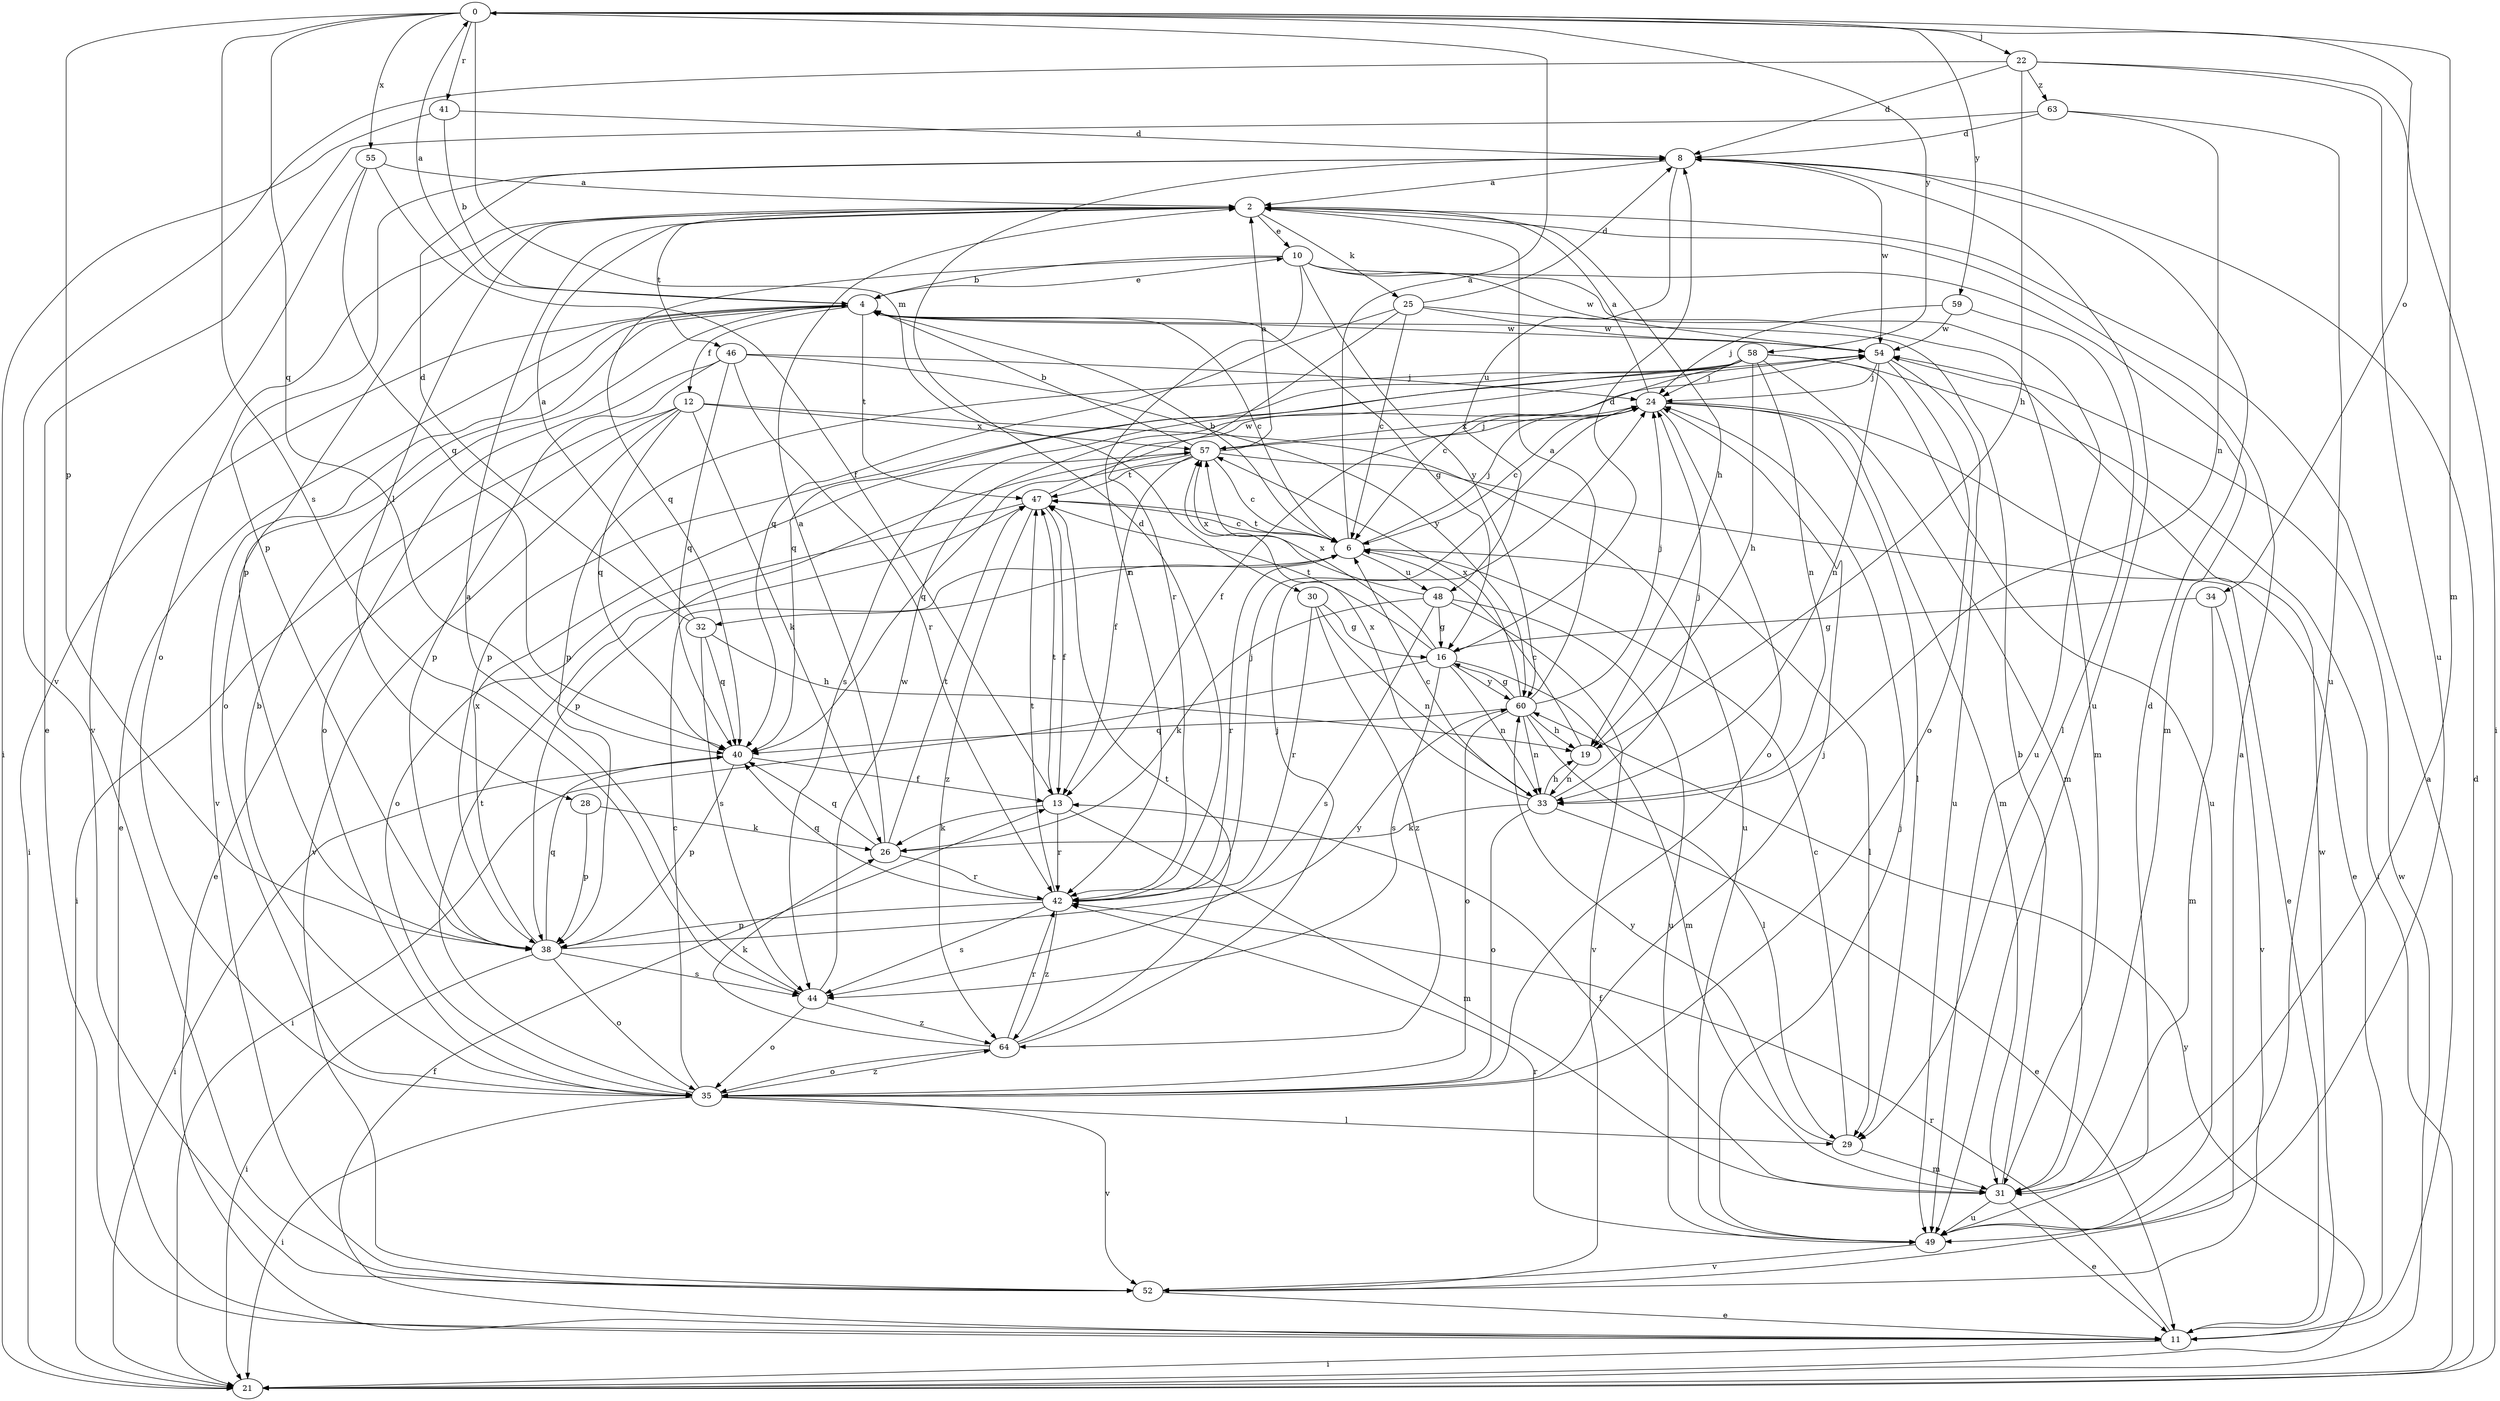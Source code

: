strict digraph  {
0;
2;
4;
6;
8;
10;
11;
12;
13;
16;
19;
21;
22;
24;
25;
26;
28;
29;
30;
31;
32;
33;
34;
35;
38;
40;
41;
42;
44;
46;
47;
48;
49;
52;
54;
55;
57;
58;
59;
60;
63;
64;
0 -> 22  [label=j];
0 -> 30  [label=m];
0 -> 31  [label=m];
0 -> 34  [label=o];
0 -> 38  [label=p];
0 -> 40  [label=q];
0 -> 41  [label=r];
0 -> 44  [label=s];
0 -> 55  [label=x];
0 -> 58  [label=y];
0 -> 59  [label=y];
2 -> 10  [label=e];
2 -> 19  [label=h];
2 -> 25  [label=k];
2 -> 28  [label=l];
2 -> 35  [label=o];
2 -> 38  [label=p];
2 -> 46  [label=t];
4 -> 0  [label=a];
4 -> 6  [label=c];
4 -> 10  [label=e];
4 -> 11  [label=e];
4 -> 12  [label=f];
4 -> 16  [label=g];
4 -> 21  [label=i];
4 -> 35  [label=o];
4 -> 47  [label=t];
4 -> 52  [label=v];
4 -> 54  [label=w];
6 -> 0  [label=a];
6 -> 4  [label=b];
6 -> 24  [label=j];
6 -> 29  [label=l];
6 -> 32  [label=n];
6 -> 42  [label=r];
6 -> 47  [label=t];
6 -> 48  [label=u];
8 -> 2  [label=a];
8 -> 38  [label=p];
8 -> 48  [label=u];
8 -> 49  [label=u];
8 -> 54  [label=w];
10 -> 4  [label=b];
10 -> 31  [label=m];
10 -> 40  [label=q];
10 -> 42  [label=r];
10 -> 49  [label=u];
10 -> 54  [label=w];
10 -> 60  [label=y];
11 -> 2  [label=a];
11 -> 13  [label=f];
11 -> 21  [label=i];
11 -> 42  [label=r];
11 -> 54  [label=w];
12 -> 11  [label=e];
12 -> 21  [label=i];
12 -> 26  [label=k];
12 -> 40  [label=q];
12 -> 49  [label=u];
12 -> 52  [label=v];
12 -> 57  [label=x];
13 -> 26  [label=k];
13 -> 31  [label=m];
13 -> 42  [label=r];
13 -> 47  [label=t];
16 -> 8  [label=d];
16 -> 21  [label=i];
16 -> 31  [label=m];
16 -> 33  [label=n];
16 -> 44  [label=s];
16 -> 47  [label=t];
16 -> 57  [label=x];
16 -> 60  [label=y];
19 -> 6  [label=c];
19 -> 33  [label=n];
21 -> 8  [label=d];
21 -> 54  [label=w];
21 -> 60  [label=y];
22 -> 8  [label=d];
22 -> 19  [label=h];
22 -> 21  [label=i];
22 -> 49  [label=u];
22 -> 52  [label=v];
22 -> 63  [label=z];
24 -> 2  [label=a];
24 -> 6  [label=c];
24 -> 11  [label=e];
24 -> 13  [label=f];
24 -> 29  [label=l];
24 -> 31  [label=m];
24 -> 35  [label=o];
24 -> 57  [label=x];
25 -> 6  [label=c];
25 -> 8  [label=d];
25 -> 31  [label=m];
25 -> 40  [label=q];
25 -> 42  [label=r];
25 -> 54  [label=w];
26 -> 2  [label=a];
26 -> 40  [label=q];
26 -> 42  [label=r];
26 -> 47  [label=t];
28 -> 26  [label=k];
28 -> 38  [label=p];
29 -> 6  [label=c];
29 -> 31  [label=m];
29 -> 60  [label=y];
30 -> 16  [label=g];
30 -> 33  [label=n];
30 -> 42  [label=r];
30 -> 64  [label=z];
31 -> 4  [label=b];
31 -> 11  [label=e];
31 -> 13  [label=f];
31 -> 49  [label=u];
32 -> 2  [label=a];
32 -> 8  [label=d];
32 -> 19  [label=h];
32 -> 40  [label=q];
32 -> 44  [label=s];
33 -> 6  [label=c];
33 -> 11  [label=e];
33 -> 19  [label=h];
33 -> 24  [label=j];
33 -> 26  [label=k];
33 -> 35  [label=o];
33 -> 57  [label=x];
34 -> 16  [label=g];
34 -> 31  [label=m];
34 -> 52  [label=v];
35 -> 4  [label=b];
35 -> 6  [label=c];
35 -> 21  [label=i];
35 -> 24  [label=j];
35 -> 29  [label=l];
35 -> 47  [label=t];
35 -> 52  [label=v];
35 -> 64  [label=z];
38 -> 21  [label=i];
38 -> 35  [label=o];
38 -> 40  [label=q];
38 -> 44  [label=s];
38 -> 57  [label=x];
38 -> 60  [label=y];
40 -> 13  [label=f];
40 -> 21  [label=i];
40 -> 38  [label=p];
41 -> 4  [label=b];
41 -> 8  [label=d];
41 -> 21  [label=i];
42 -> 8  [label=d];
42 -> 24  [label=j];
42 -> 38  [label=p];
42 -> 40  [label=q];
42 -> 44  [label=s];
42 -> 47  [label=t];
42 -> 64  [label=z];
44 -> 2  [label=a];
44 -> 35  [label=o];
44 -> 54  [label=w];
44 -> 64  [label=z];
46 -> 24  [label=j];
46 -> 35  [label=o];
46 -> 38  [label=p];
46 -> 40  [label=q];
46 -> 42  [label=r];
46 -> 60  [label=y];
47 -> 6  [label=c];
47 -> 13  [label=f];
47 -> 35  [label=o];
47 -> 54  [label=w];
47 -> 64  [label=z];
48 -> 16  [label=g];
48 -> 26  [label=k];
48 -> 44  [label=s];
48 -> 49  [label=u];
48 -> 52  [label=v];
48 -> 57  [label=x];
49 -> 8  [label=d];
49 -> 24  [label=j];
49 -> 42  [label=r];
49 -> 52  [label=v];
52 -> 2  [label=a];
52 -> 11  [label=e];
54 -> 24  [label=j];
54 -> 33  [label=n];
54 -> 35  [label=o];
54 -> 38  [label=p];
54 -> 49  [label=u];
55 -> 2  [label=a];
55 -> 13  [label=f];
55 -> 40  [label=q];
55 -> 52  [label=v];
57 -> 2  [label=a];
57 -> 4  [label=b];
57 -> 6  [label=c];
57 -> 11  [label=e];
57 -> 13  [label=f];
57 -> 24  [label=j];
57 -> 38  [label=p];
57 -> 40  [label=q];
57 -> 47  [label=t];
58 -> 6  [label=c];
58 -> 19  [label=h];
58 -> 21  [label=i];
58 -> 24  [label=j];
58 -> 31  [label=m];
58 -> 33  [label=n];
58 -> 38  [label=p];
58 -> 40  [label=q];
58 -> 44  [label=s];
58 -> 49  [label=u];
59 -> 24  [label=j];
59 -> 29  [label=l];
59 -> 54  [label=w];
60 -> 2  [label=a];
60 -> 16  [label=g];
60 -> 19  [label=h];
60 -> 24  [label=j];
60 -> 29  [label=l];
60 -> 33  [label=n];
60 -> 35  [label=o];
60 -> 40  [label=q];
60 -> 57  [label=x];
63 -> 8  [label=d];
63 -> 11  [label=e];
63 -> 33  [label=n];
63 -> 49  [label=u];
64 -> 24  [label=j];
64 -> 26  [label=k];
64 -> 35  [label=o];
64 -> 42  [label=r];
64 -> 47  [label=t];
}

